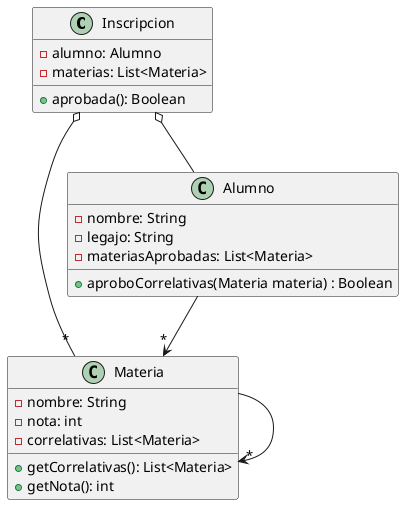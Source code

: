 @startuml

class Inscripcion {
  -alumno: Alumno
  -materias: List<Materia>
  +aprobada(): Boolean
}

class Materia{
  -nombre: String
  -nota: int
  -correlativas: List<Materia>

  +getCorrelativas(): List<Materia>
  +getNota(): int
}

class Alumno{
  -nombre: String
  -legajo: String
  -materiasAprobadas: List<Materia>


  +aproboCorrelativas(Materia materia) : Boolean
}


Alumno -->"*"  Materia
Materia -->"*" Materia
Inscripcion  o-- "*" Materia
Inscripcion  o--Alumno






@enduml